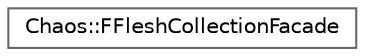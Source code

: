 digraph "Graphical Class Hierarchy"
{
 // INTERACTIVE_SVG=YES
 // LATEX_PDF_SIZE
  bgcolor="transparent";
  edge [fontname=Helvetica,fontsize=10,labelfontname=Helvetica,labelfontsize=10];
  node [fontname=Helvetica,fontsize=10,shape=box,height=0.2,width=0.4];
  rankdir="LR";
  Node0 [id="Node000000",label="Chaos::FFleshCollectionFacade",height=0.2,width=0.4,color="grey40", fillcolor="white", style="filled",URL="$d9/de7/classChaos_1_1FFleshCollectionFacade.html",tooltip=" "];
}
